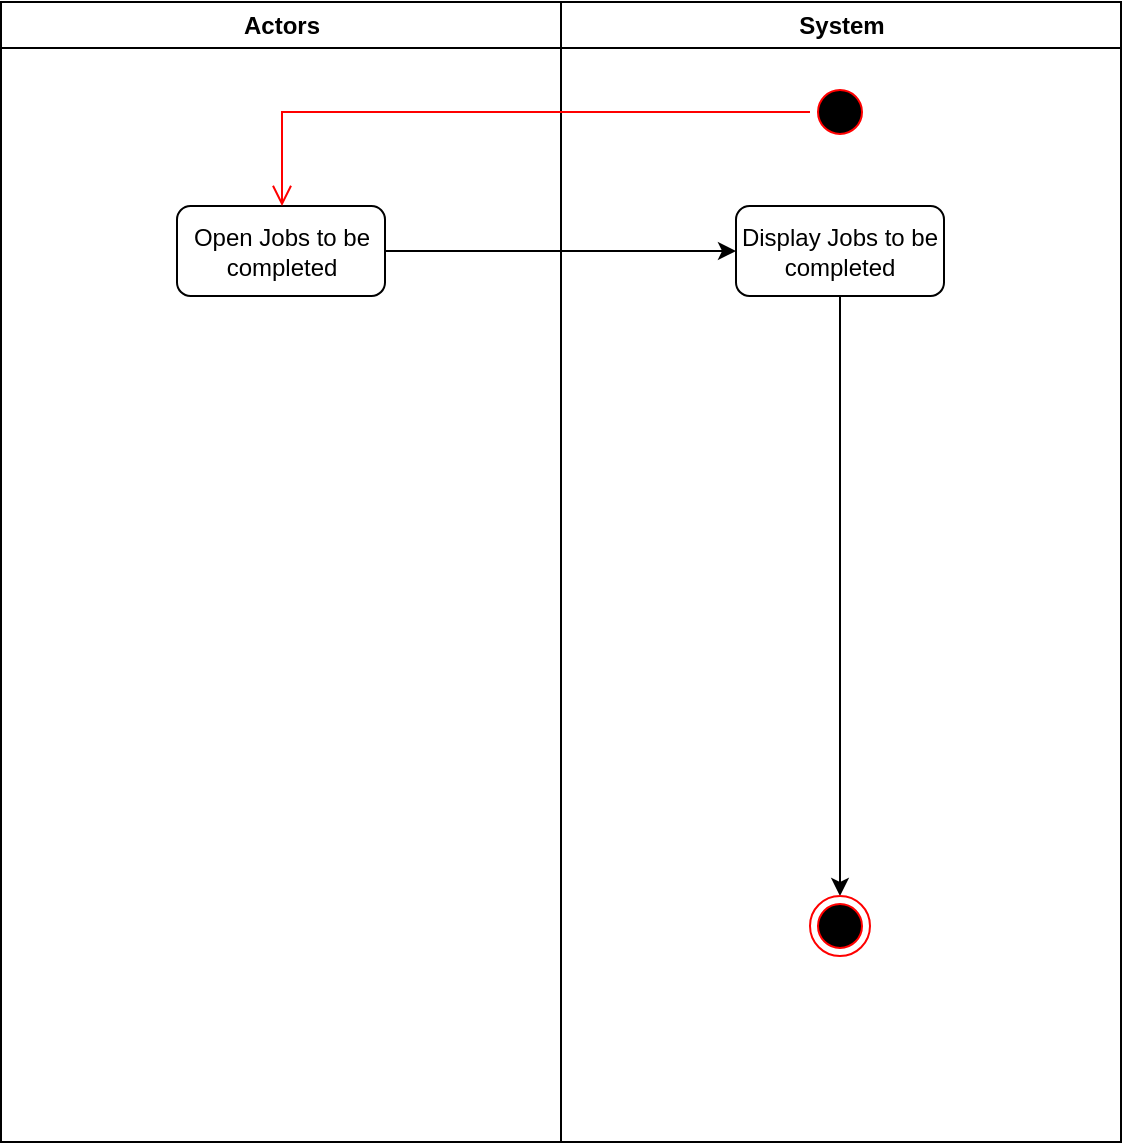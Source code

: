 <mxfile version="10.6.0" type="github"><diagram name="Page-1" id="e7e014a7-5840-1c2e-5031-d8a46d1fe8dd"><mxGraphModel dx="744" dy="754" grid="1" gridSize="10" guides="1" tooltips="1" connect="1" arrows="1" fold="1" page="1" pageScale="1" pageWidth="1169" pageHeight="826" background="#ffffff" math="0" shadow="0"><root><mxCell id="0"/><mxCell id="1" parent="0"/><mxCell id="2" value="Actors" style="swimlane;whiteSpace=wrap" parent="1" vertex="1"><mxGeometry x="164.5" y="128" width="280" height="570" as="geometry"/></mxCell><mxCell id="O3VX_IZwktxLBFEUHAog-41" value="Open Jobs to be completed" style="rounded=1;whiteSpace=wrap;html=1;" vertex="1" parent="2"><mxGeometry x="88" y="102" width="104" height="45" as="geometry"/></mxCell><mxCell id="3" value="System" style="swimlane;whiteSpace=wrap" parent="1" vertex="1"><mxGeometry x="444.5" y="128" width="280" height="570" as="geometry"/></mxCell><mxCell id="13" value="" style="ellipse;shape=startState;fillColor=#000000;strokeColor=#ff0000;" parent="3" vertex="1"><mxGeometry x="124.5" y="40" width="30" height="30" as="geometry"/></mxCell><mxCell id="O3VX_IZwktxLBFEUHAog-42" value="Display Jobs to be completed" style="rounded=1;whiteSpace=wrap;html=1;" vertex="1" parent="3"><mxGeometry x="87.5" y="102" width="104" height="45" as="geometry"/></mxCell><mxCell id="14" value="" style="edgeStyle=elbowEdgeStyle;elbow=horizontal;verticalAlign=bottom;endArrow=open;endSize=8;strokeColor=#FF0000;endFill=1;rounded=0;entryX=0.5;entryY=0;entryDx=0;entryDy=0;" parent="1" source="13" target="O3VX_IZwktxLBFEUHAog-41" edge="1"><mxGeometry x="484.5" y="148" as="geometry"><mxPoint x="270" y="230" as="targetPoint"/><Array as="points"><mxPoint x="305" y="210"/><mxPoint x="280" y="183"/></Array></mxGeometry></mxCell><mxCell id="O3VX_IZwktxLBFEUHAog-43" style="edgeStyle=orthogonalEdgeStyle;rounded=0;orthogonalLoop=1;jettySize=auto;html=1;entryX=0;entryY=0.5;entryDx=0;entryDy=0;" edge="1" parent="1" source="O3VX_IZwktxLBFEUHAog-41" target="O3VX_IZwktxLBFEUHAog-42"><mxGeometry relative="1" as="geometry"/></mxCell><mxCell id="O3VX_IZwktxLBFEUHAog-44" style="edgeStyle=orthogonalEdgeStyle;rounded=0;orthogonalLoop=1;jettySize=auto;html=1;" edge="1" parent="1" source="O3VX_IZwktxLBFEUHAog-42" target="O3VX_IZwktxLBFEUHAog-45"><mxGeometry relative="1" as="geometry"><mxPoint x="584" y="590" as="targetPoint"/></mxGeometry></mxCell><mxCell id="O3VX_IZwktxLBFEUHAog-45" value="" style="ellipse;html=1;shape=endState;fillColor=#000000;strokeColor=#ff0000;" vertex="1" parent="1"><mxGeometry x="569" y="575" width="30" height="30" as="geometry"/></mxCell></root></mxGraphModel></diagram></mxfile>